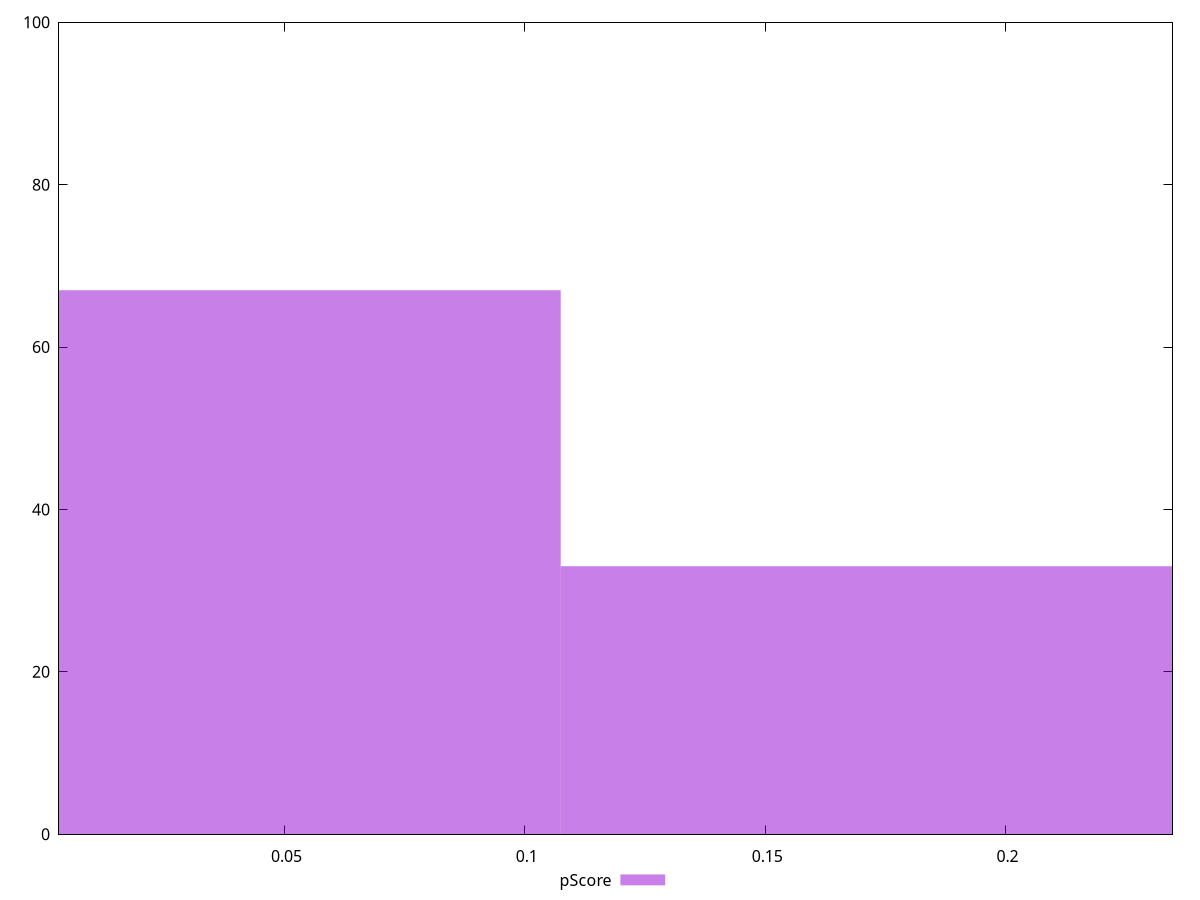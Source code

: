 reset

$pScore <<EOF
0 67
0.21491520346944 33
EOF

set key outside below
set boxwidth 0.21491520346944
set xrange [0.0031022719549900213:0.23471350010980818]
set yrange [0:100]
set trange [0:100]
set style fill transparent solid 0.5 noborder
set terminal svg size 640, 490 enhanced background rgb 'white'
set output "report_00018_2021-02-10T15-25-16.877Z/cumulative-layout-shift/samples/pages+cached/pScore/histogram.svg"

plot $pScore title "pScore" with boxes

reset
